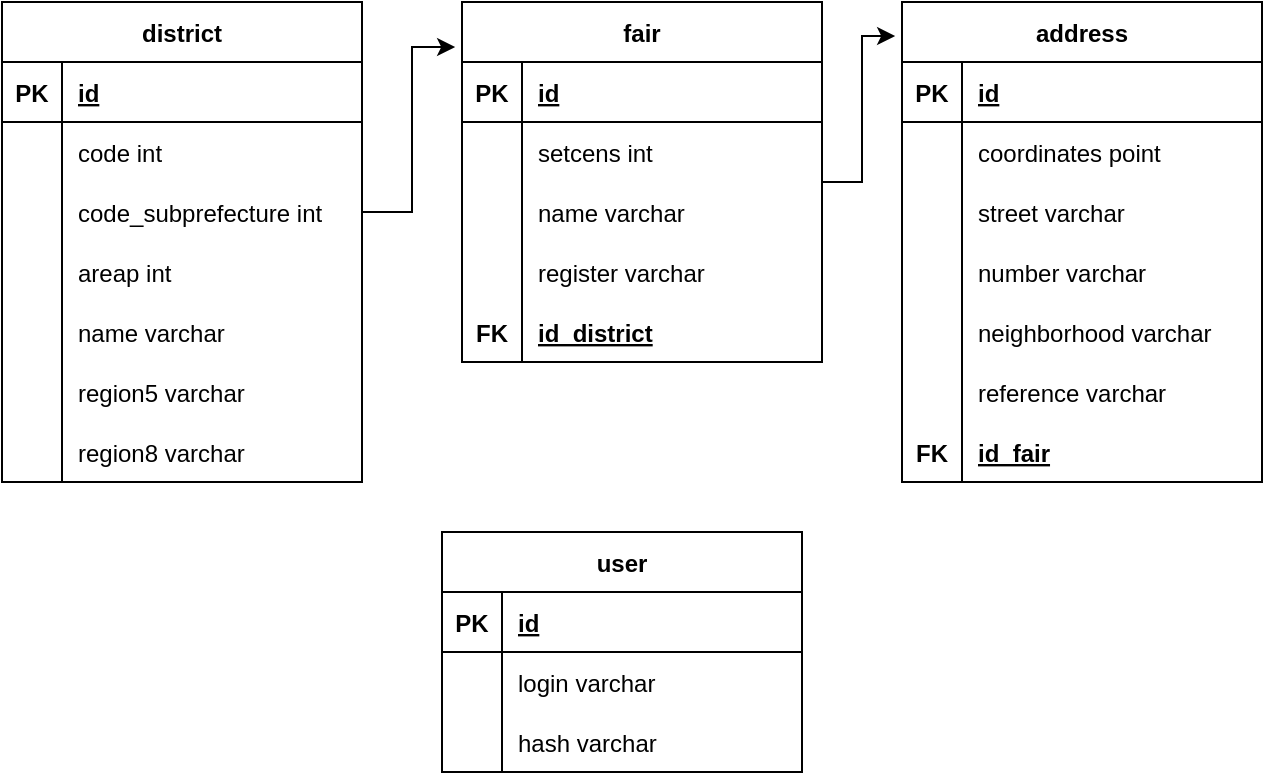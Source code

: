 <mxfile version="20.2.7" type="device"><diagram name="Page-1" id="9f46799a-70d6-7492-0946-bef42562c5a5"><mxGraphModel dx="1422" dy="832" grid="1" gridSize="10" guides="1" tooltips="1" connect="1" arrows="1" fold="1" page="1" pageScale="1" pageWidth="1100" pageHeight="850" background="none" math="0" shadow="0"><root><mxCell id="0"/><mxCell id="1" parent="0"/><mxCell id="7iAa8j6gHDUQEz_eOgnO-97" style="edgeStyle=orthogonalEdgeStyle;rounded=0;orthogonalLoop=1;jettySize=auto;html=1;entryX=-0.019;entryY=0.071;entryDx=0;entryDy=0;entryPerimeter=0;" parent="1" source="7iAa8j6gHDUQEz_eOgnO-1" target="7iAa8j6gHDUQEz_eOgnO-18" edge="1"><mxGeometry relative="1" as="geometry"/></mxCell><mxCell id="7iAa8j6gHDUQEz_eOgnO-1" value="fair" style="shape=table;startSize=30;container=1;collapsible=1;childLayout=tableLayout;fixedRows=1;rowLines=0;fontStyle=1;align=center;resizeLast=1;" parent="1" vertex="1"><mxGeometry x="490" y="160" width="180" height="180" as="geometry"/></mxCell><mxCell id="7iAa8j6gHDUQEz_eOgnO-2" value="" style="shape=tableRow;horizontal=0;startSize=0;swimlaneHead=0;swimlaneBody=0;fillColor=none;collapsible=0;dropTarget=0;points=[[0,0.5],[1,0.5]];portConstraint=eastwest;top=0;left=0;right=0;bottom=1;" parent="7iAa8j6gHDUQEz_eOgnO-1" vertex="1"><mxGeometry y="30" width="180" height="30" as="geometry"/></mxCell><mxCell id="7iAa8j6gHDUQEz_eOgnO-3" value="PK" style="shape=partialRectangle;connectable=0;fillColor=none;top=0;left=0;bottom=0;right=0;fontStyle=1;overflow=hidden;" parent="7iAa8j6gHDUQEz_eOgnO-2" vertex="1"><mxGeometry width="30" height="30" as="geometry"><mxRectangle width="30" height="30" as="alternateBounds"/></mxGeometry></mxCell><mxCell id="7iAa8j6gHDUQEz_eOgnO-4" value="id" style="shape=partialRectangle;connectable=0;fillColor=none;top=0;left=0;bottom=0;right=0;align=left;spacingLeft=6;fontStyle=5;overflow=hidden;" parent="7iAa8j6gHDUQEz_eOgnO-2" vertex="1"><mxGeometry x="30" width="150" height="30" as="geometry"><mxRectangle width="150" height="30" as="alternateBounds"/></mxGeometry></mxCell><mxCell id="7iAa8j6gHDUQEz_eOgnO-5" value="" style="shape=tableRow;horizontal=0;startSize=0;swimlaneHead=0;swimlaneBody=0;fillColor=none;collapsible=0;dropTarget=0;points=[[0,0.5],[1,0.5]];portConstraint=eastwest;top=0;left=0;right=0;bottom=0;" parent="7iAa8j6gHDUQEz_eOgnO-1" vertex="1"><mxGeometry y="60" width="180" height="30" as="geometry"/></mxCell><mxCell id="7iAa8j6gHDUQEz_eOgnO-6" value="" style="shape=partialRectangle;connectable=0;fillColor=none;top=0;left=0;bottom=0;right=0;editable=1;overflow=hidden;" parent="7iAa8j6gHDUQEz_eOgnO-5" vertex="1"><mxGeometry width="30" height="30" as="geometry"><mxRectangle width="30" height="30" as="alternateBounds"/></mxGeometry></mxCell><mxCell id="7iAa8j6gHDUQEz_eOgnO-7" value="setcens int" style="shape=partialRectangle;connectable=0;fillColor=none;top=0;left=0;bottom=0;right=0;align=left;spacingLeft=6;overflow=hidden;" parent="7iAa8j6gHDUQEz_eOgnO-5" vertex="1"><mxGeometry x="30" width="150" height="30" as="geometry"><mxRectangle width="150" height="30" as="alternateBounds"/></mxGeometry></mxCell><mxCell id="7iAa8j6gHDUQEz_eOgnO-8" value="" style="shape=tableRow;horizontal=0;startSize=0;swimlaneHead=0;swimlaneBody=0;fillColor=none;collapsible=0;dropTarget=0;points=[[0,0.5],[1,0.5]];portConstraint=eastwest;top=0;left=0;right=0;bottom=0;" parent="7iAa8j6gHDUQEz_eOgnO-1" vertex="1"><mxGeometry y="90" width="180" height="30" as="geometry"/></mxCell><mxCell id="7iAa8j6gHDUQEz_eOgnO-9" value="" style="shape=partialRectangle;connectable=0;fillColor=none;top=0;left=0;bottom=0;right=0;editable=1;overflow=hidden;" parent="7iAa8j6gHDUQEz_eOgnO-8" vertex="1"><mxGeometry width="30" height="30" as="geometry"><mxRectangle width="30" height="30" as="alternateBounds"/></mxGeometry></mxCell><mxCell id="7iAa8j6gHDUQEz_eOgnO-10" value="name varchar" style="shape=partialRectangle;connectable=0;fillColor=none;top=0;left=0;bottom=0;right=0;align=left;spacingLeft=6;overflow=hidden;" parent="7iAa8j6gHDUQEz_eOgnO-8" vertex="1"><mxGeometry x="30" width="150" height="30" as="geometry"><mxRectangle width="150" height="30" as="alternateBounds"/></mxGeometry></mxCell><mxCell id="7iAa8j6gHDUQEz_eOgnO-11" value="" style="shape=tableRow;horizontal=0;startSize=0;swimlaneHead=0;swimlaneBody=0;fillColor=none;collapsible=0;dropTarget=0;points=[[0,0.5],[1,0.5]];portConstraint=eastwest;top=0;left=0;right=0;bottom=0;" parent="7iAa8j6gHDUQEz_eOgnO-1" vertex="1"><mxGeometry y="120" width="180" height="30" as="geometry"/></mxCell><mxCell id="7iAa8j6gHDUQEz_eOgnO-12" value="" style="shape=partialRectangle;connectable=0;fillColor=none;top=0;left=0;bottom=0;right=0;editable=1;overflow=hidden;" parent="7iAa8j6gHDUQEz_eOgnO-11" vertex="1"><mxGeometry width="30" height="30" as="geometry"><mxRectangle width="30" height="30" as="alternateBounds"/></mxGeometry></mxCell><mxCell id="7iAa8j6gHDUQEz_eOgnO-13" value="register varchar" style="shape=partialRectangle;connectable=0;fillColor=none;top=0;left=0;bottom=0;right=0;align=left;spacingLeft=6;overflow=hidden;" parent="7iAa8j6gHDUQEz_eOgnO-11" vertex="1"><mxGeometry x="30" width="150" height="30" as="geometry"><mxRectangle width="150" height="30" as="alternateBounds"/></mxGeometry></mxCell><mxCell id="7iAa8j6gHDUQEz_eOgnO-14" value="" style="shape=tableRow;horizontal=0;startSize=0;swimlaneHead=0;swimlaneBody=0;fillColor=none;collapsible=0;dropTarget=0;points=[[0,0.5],[1,0.5]];portConstraint=eastwest;top=0;left=0;right=0;bottom=1;" parent="7iAa8j6gHDUQEz_eOgnO-1" vertex="1"><mxGeometry y="150" width="180" height="30" as="geometry"/></mxCell><mxCell id="7iAa8j6gHDUQEz_eOgnO-15" value="FK" style="shape=partialRectangle;connectable=0;fillColor=none;top=0;left=0;bottom=0;right=0;fontStyle=1;overflow=hidden;" parent="7iAa8j6gHDUQEz_eOgnO-14" vertex="1"><mxGeometry width="30" height="30" as="geometry"><mxRectangle width="30" height="30" as="alternateBounds"/></mxGeometry></mxCell><mxCell id="7iAa8j6gHDUQEz_eOgnO-16" value="id_district" style="shape=partialRectangle;connectable=0;fillColor=none;top=0;left=0;bottom=0;right=0;align=left;spacingLeft=6;fontStyle=5;overflow=hidden;" parent="7iAa8j6gHDUQEz_eOgnO-14" vertex="1"><mxGeometry x="30" width="150" height="30" as="geometry"><mxRectangle width="150" height="30" as="alternateBounds"/></mxGeometry></mxCell><mxCell id="7iAa8j6gHDUQEz_eOgnO-18" value="address" style="shape=table;startSize=30;container=1;collapsible=1;childLayout=tableLayout;fixedRows=1;rowLines=0;fontStyle=1;align=center;resizeLast=1;" parent="1" vertex="1"><mxGeometry x="710" y="160" width="180" height="240" as="geometry"/></mxCell><mxCell id="7iAa8j6gHDUQEz_eOgnO-19" value="" style="shape=tableRow;horizontal=0;startSize=0;swimlaneHead=0;swimlaneBody=0;fillColor=none;collapsible=0;dropTarget=0;points=[[0,0.5],[1,0.5]];portConstraint=eastwest;top=0;left=0;right=0;bottom=1;" parent="7iAa8j6gHDUQEz_eOgnO-18" vertex="1"><mxGeometry y="30" width="180" height="30" as="geometry"/></mxCell><mxCell id="7iAa8j6gHDUQEz_eOgnO-20" value="PK" style="shape=partialRectangle;connectable=0;fillColor=none;top=0;left=0;bottom=0;right=0;fontStyle=1;overflow=hidden;" parent="7iAa8j6gHDUQEz_eOgnO-19" vertex="1"><mxGeometry width="30" height="30" as="geometry"><mxRectangle width="30" height="30" as="alternateBounds"/></mxGeometry></mxCell><mxCell id="7iAa8j6gHDUQEz_eOgnO-21" value="id" style="shape=partialRectangle;connectable=0;fillColor=none;top=0;left=0;bottom=0;right=0;align=left;spacingLeft=6;fontStyle=5;overflow=hidden;" parent="7iAa8j6gHDUQEz_eOgnO-19" vertex="1"><mxGeometry x="30" width="150" height="30" as="geometry"><mxRectangle width="150" height="30" as="alternateBounds"/></mxGeometry></mxCell><mxCell id="7iAa8j6gHDUQEz_eOgnO-25" value="" style="shape=tableRow;horizontal=0;startSize=0;swimlaneHead=0;swimlaneBody=0;fillColor=none;collapsible=0;dropTarget=0;points=[[0,0.5],[1,0.5]];portConstraint=eastwest;top=0;left=0;right=0;bottom=0;" parent="7iAa8j6gHDUQEz_eOgnO-18" vertex="1"><mxGeometry y="60" width="180" height="30" as="geometry"/></mxCell><mxCell id="7iAa8j6gHDUQEz_eOgnO-26" value="" style="shape=partialRectangle;connectable=0;fillColor=none;top=0;left=0;bottom=0;right=0;editable=1;overflow=hidden;" parent="7iAa8j6gHDUQEz_eOgnO-25" vertex="1"><mxGeometry width="30" height="30" as="geometry"><mxRectangle width="30" height="30" as="alternateBounds"/></mxGeometry></mxCell><mxCell id="7iAa8j6gHDUQEz_eOgnO-27" value="coordinates point" style="shape=partialRectangle;connectable=0;fillColor=none;top=0;left=0;bottom=0;right=0;align=left;spacingLeft=6;overflow=hidden;" parent="7iAa8j6gHDUQEz_eOgnO-25" vertex="1"><mxGeometry x="30" width="150" height="30" as="geometry"><mxRectangle width="150" height="30" as="alternateBounds"/></mxGeometry></mxCell><mxCell id="7iAa8j6gHDUQEz_eOgnO-28" value="" style="shape=tableRow;horizontal=0;startSize=0;swimlaneHead=0;swimlaneBody=0;fillColor=none;collapsible=0;dropTarget=0;points=[[0,0.5],[1,0.5]];portConstraint=eastwest;top=0;left=0;right=0;bottom=0;" parent="7iAa8j6gHDUQEz_eOgnO-18" vertex="1"><mxGeometry y="90" width="180" height="30" as="geometry"/></mxCell><mxCell id="7iAa8j6gHDUQEz_eOgnO-29" value="" style="shape=partialRectangle;connectable=0;fillColor=none;top=0;left=0;bottom=0;right=0;editable=1;overflow=hidden;" parent="7iAa8j6gHDUQEz_eOgnO-28" vertex="1"><mxGeometry width="30" height="30" as="geometry"><mxRectangle width="30" height="30" as="alternateBounds"/></mxGeometry></mxCell><mxCell id="7iAa8j6gHDUQEz_eOgnO-30" value="street varchar" style="shape=partialRectangle;connectable=0;fillColor=none;top=0;left=0;bottom=0;right=0;align=left;spacingLeft=6;overflow=hidden;" parent="7iAa8j6gHDUQEz_eOgnO-28" vertex="1"><mxGeometry x="30" width="150" height="30" as="geometry"><mxRectangle width="150" height="30" as="alternateBounds"/></mxGeometry></mxCell><mxCell id="7iAa8j6gHDUQEz_eOgnO-40" value="" style="shape=tableRow;horizontal=0;startSize=0;swimlaneHead=0;swimlaneBody=0;fillColor=none;collapsible=0;dropTarget=0;points=[[0,0.5],[1,0.5]];portConstraint=eastwest;top=0;left=0;right=0;bottom=0;" parent="7iAa8j6gHDUQEz_eOgnO-18" vertex="1"><mxGeometry y="120" width="180" height="30" as="geometry"/></mxCell><mxCell id="7iAa8j6gHDUQEz_eOgnO-41" value="" style="shape=partialRectangle;connectable=0;fillColor=none;top=0;left=0;bottom=0;right=0;editable=1;overflow=hidden;" parent="7iAa8j6gHDUQEz_eOgnO-40" vertex="1"><mxGeometry width="30" height="30" as="geometry"><mxRectangle width="30" height="30" as="alternateBounds"/></mxGeometry></mxCell><mxCell id="7iAa8j6gHDUQEz_eOgnO-42" value="number varchar" style="shape=partialRectangle;connectable=0;fillColor=none;top=0;left=0;bottom=0;right=0;align=left;spacingLeft=6;overflow=hidden;" parent="7iAa8j6gHDUQEz_eOgnO-40" vertex="1"><mxGeometry x="30" width="150" height="30" as="geometry"><mxRectangle width="150" height="30" as="alternateBounds"/></mxGeometry></mxCell><mxCell id="7iAa8j6gHDUQEz_eOgnO-43" value="" style="shape=tableRow;horizontal=0;startSize=0;swimlaneHead=0;swimlaneBody=0;fillColor=none;collapsible=0;dropTarget=0;points=[[0,0.5],[1,0.5]];portConstraint=eastwest;top=0;left=0;right=0;bottom=0;" parent="7iAa8j6gHDUQEz_eOgnO-18" vertex="1"><mxGeometry y="150" width="180" height="30" as="geometry"/></mxCell><mxCell id="7iAa8j6gHDUQEz_eOgnO-44" value="" style="shape=partialRectangle;connectable=0;fillColor=none;top=0;left=0;bottom=0;right=0;editable=1;overflow=hidden;" parent="7iAa8j6gHDUQEz_eOgnO-43" vertex="1"><mxGeometry width="30" height="30" as="geometry"><mxRectangle width="30" height="30" as="alternateBounds"/></mxGeometry></mxCell><mxCell id="7iAa8j6gHDUQEz_eOgnO-45" value="neighborhood varchar" style="shape=partialRectangle;connectable=0;fillColor=none;top=0;left=0;bottom=0;right=0;align=left;spacingLeft=6;overflow=hidden;" parent="7iAa8j6gHDUQEz_eOgnO-43" vertex="1"><mxGeometry x="30" width="150" height="30" as="geometry"><mxRectangle width="150" height="30" as="alternateBounds"/></mxGeometry></mxCell><mxCell id="7iAa8j6gHDUQEz_eOgnO-46" value="" style="shape=tableRow;horizontal=0;startSize=0;swimlaneHead=0;swimlaneBody=0;fillColor=none;collapsible=0;dropTarget=0;points=[[0,0.5],[1,0.5]];portConstraint=eastwest;top=0;left=0;right=0;bottom=0;" parent="7iAa8j6gHDUQEz_eOgnO-18" vertex="1"><mxGeometry y="180" width="180" height="30" as="geometry"/></mxCell><mxCell id="7iAa8j6gHDUQEz_eOgnO-47" value="" style="shape=partialRectangle;connectable=0;fillColor=none;top=0;left=0;bottom=0;right=0;editable=1;overflow=hidden;" parent="7iAa8j6gHDUQEz_eOgnO-46" vertex="1"><mxGeometry width="30" height="30" as="geometry"><mxRectangle width="30" height="30" as="alternateBounds"/></mxGeometry></mxCell><mxCell id="7iAa8j6gHDUQEz_eOgnO-48" value="reference varchar" style="shape=partialRectangle;connectable=0;fillColor=none;top=0;left=0;bottom=0;right=0;align=left;spacingLeft=6;overflow=hidden;" parent="7iAa8j6gHDUQEz_eOgnO-46" vertex="1"><mxGeometry x="30" width="150" height="30" as="geometry"><mxRectangle width="150" height="30" as="alternateBounds"/></mxGeometry></mxCell><mxCell id="7iAa8j6gHDUQEz_eOgnO-31" value="" style="shape=tableRow;horizontal=0;startSize=0;swimlaneHead=0;swimlaneBody=0;fillColor=none;collapsible=0;dropTarget=0;points=[[0,0.5],[1,0.5]];portConstraint=eastwest;top=0;left=0;right=0;bottom=1;" parent="7iAa8j6gHDUQEz_eOgnO-18" vertex="1"><mxGeometry y="210" width="180" height="30" as="geometry"/></mxCell><mxCell id="7iAa8j6gHDUQEz_eOgnO-32" value="FK" style="shape=partialRectangle;connectable=0;fillColor=none;top=0;left=0;bottom=0;right=0;fontStyle=1;overflow=hidden;" parent="7iAa8j6gHDUQEz_eOgnO-31" vertex="1"><mxGeometry width="30" height="30" as="geometry"><mxRectangle width="30" height="30" as="alternateBounds"/></mxGeometry></mxCell><mxCell id="7iAa8j6gHDUQEz_eOgnO-33" value="id_fair" style="shape=partialRectangle;connectable=0;fillColor=none;top=0;left=0;bottom=0;right=0;align=left;spacingLeft=6;fontStyle=5;overflow=hidden;" parent="7iAa8j6gHDUQEz_eOgnO-31" vertex="1"><mxGeometry x="30" width="150" height="30" as="geometry"><mxRectangle width="150" height="30" as="alternateBounds"/></mxGeometry></mxCell><mxCell id="7iAa8j6gHDUQEz_eOgnO-52" value="district" style="shape=table;startSize=30;container=1;collapsible=1;childLayout=tableLayout;fixedRows=1;rowLines=0;fontStyle=1;align=center;resizeLast=1;" parent="1" vertex="1"><mxGeometry x="260" y="160" width="180" height="240" as="geometry"/></mxCell><mxCell id="7iAa8j6gHDUQEz_eOgnO-53" value="" style="shape=tableRow;horizontal=0;startSize=0;swimlaneHead=0;swimlaneBody=0;fillColor=none;collapsible=0;dropTarget=0;points=[[0,0.5],[1,0.5]];portConstraint=eastwest;top=0;left=0;right=0;bottom=1;" parent="7iAa8j6gHDUQEz_eOgnO-52" vertex="1"><mxGeometry y="30" width="180" height="30" as="geometry"/></mxCell><mxCell id="7iAa8j6gHDUQEz_eOgnO-54" value="PK" style="shape=partialRectangle;connectable=0;fillColor=none;top=0;left=0;bottom=0;right=0;fontStyle=1;overflow=hidden;" parent="7iAa8j6gHDUQEz_eOgnO-53" vertex="1"><mxGeometry width="30" height="30" as="geometry"><mxRectangle width="30" height="30" as="alternateBounds"/></mxGeometry></mxCell><mxCell id="7iAa8j6gHDUQEz_eOgnO-55" value="id" style="shape=partialRectangle;connectable=0;fillColor=none;top=0;left=0;bottom=0;right=0;align=left;spacingLeft=6;fontStyle=5;overflow=hidden;" parent="7iAa8j6gHDUQEz_eOgnO-53" vertex="1"><mxGeometry x="30" width="150" height="30" as="geometry"><mxRectangle width="150" height="30" as="alternateBounds"/></mxGeometry></mxCell><mxCell id="7iAa8j6gHDUQEz_eOgnO-56" value="" style="shape=tableRow;horizontal=0;startSize=0;swimlaneHead=0;swimlaneBody=0;fillColor=none;collapsible=0;dropTarget=0;points=[[0,0.5],[1,0.5]];portConstraint=eastwest;top=0;left=0;right=0;bottom=0;" parent="7iAa8j6gHDUQEz_eOgnO-52" vertex="1"><mxGeometry y="60" width="180" height="30" as="geometry"/></mxCell><mxCell id="7iAa8j6gHDUQEz_eOgnO-57" value="" style="shape=partialRectangle;connectable=0;fillColor=none;top=0;left=0;bottom=0;right=0;editable=1;overflow=hidden;" parent="7iAa8j6gHDUQEz_eOgnO-56" vertex="1"><mxGeometry width="30" height="30" as="geometry"><mxRectangle width="30" height="30" as="alternateBounds"/></mxGeometry></mxCell><mxCell id="7iAa8j6gHDUQEz_eOgnO-58" value="code int" style="shape=partialRectangle;connectable=0;fillColor=none;top=0;left=0;bottom=0;right=0;align=left;spacingLeft=6;overflow=hidden;" parent="7iAa8j6gHDUQEz_eOgnO-56" vertex="1"><mxGeometry x="30" width="150" height="30" as="geometry"><mxRectangle width="150" height="30" as="alternateBounds"/></mxGeometry></mxCell><mxCell id="7iAa8j6gHDUQEz_eOgnO-59" value="" style="shape=tableRow;horizontal=0;startSize=0;swimlaneHead=0;swimlaneBody=0;fillColor=none;collapsible=0;dropTarget=0;points=[[0,0.5],[1,0.5]];portConstraint=eastwest;top=0;left=0;right=0;bottom=0;" parent="7iAa8j6gHDUQEz_eOgnO-52" vertex="1"><mxGeometry y="90" width="180" height="30" as="geometry"/></mxCell><mxCell id="7iAa8j6gHDUQEz_eOgnO-60" value="" style="shape=partialRectangle;connectable=0;fillColor=none;top=0;left=0;bottom=0;right=0;editable=1;overflow=hidden;" parent="7iAa8j6gHDUQEz_eOgnO-59" vertex="1"><mxGeometry width="30" height="30" as="geometry"><mxRectangle width="30" height="30" as="alternateBounds"/></mxGeometry></mxCell><mxCell id="7iAa8j6gHDUQEz_eOgnO-61" value="code_subprefecture int" style="shape=partialRectangle;connectable=0;fillColor=none;top=0;left=0;bottom=0;right=0;align=left;spacingLeft=6;overflow=hidden;" parent="7iAa8j6gHDUQEz_eOgnO-59" vertex="1"><mxGeometry x="30" width="150" height="30" as="geometry"><mxRectangle width="150" height="30" as="alternateBounds"/></mxGeometry></mxCell><mxCell id="7iAa8j6gHDUQEz_eOgnO-62" value="" style="shape=tableRow;horizontal=0;startSize=0;swimlaneHead=0;swimlaneBody=0;fillColor=none;collapsible=0;dropTarget=0;points=[[0,0.5],[1,0.5]];portConstraint=eastwest;top=0;left=0;right=0;bottom=0;" parent="7iAa8j6gHDUQEz_eOgnO-52" vertex="1"><mxGeometry y="120" width="180" height="30" as="geometry"/></mxCell><mxCell id="7iAa8j6gHDUQEz_eOgnO-63" value="" style="shape=partialRectangle;connectable=0;fillColor=none;top=0;left=0;bottom=0;right=0;editable=1;overflow=hidden;" parent="7iAa8j6gHDUQEz_eOgnO-62" vertex="1"><mxGeometry width="30" height="30" as="geometry"><mxRectangle width="30" height="30" as="alternateBounds"/></mxGeometry></mxCell><mxCell id="7iAa8j6gHDUQEz_eOgnO-64" value="areap int" style="shape=partialRectangle;connectable=0;fillColor=none;top=0;left=0;bottom=0;right=0;align=left;spacingLeft=6;overflow=hidden;" parent="7iAa8j6gHDUQEz_eOgnO-62" vertex="1"><mxGeometry x="30" width="150" height="30" as="geometry"><mxRectangle width="150" height="30" as="alternateBounds"/></mxGeometry></mxCell><mxCell id="7iAa8j6gHDUQEz_eOgnO-65" value="" style="shape=tableRow;horizontal=0;startSize=0;swimlaneHead=0;swimlaneBody=0;fillColor=none;collapsible=0;dropTarget=0;points=[[0,0.5],[1,0.5]];portConstraint=eastwest;top=0;left=0;right=0;bottom=0;" parent="7iAa8j6gHDUQEz_eOgnO-52" vertex="1"><mxGeometry y="150" width="180" height="30" as="geometry"/></mxCell><mxCell id="7iAa8j6gHDUQEz_eOgnO-66" value="" style="shape=partialRectangle;connectable=0;fillColor=none;top=0;left=0;bottom=0;right=0;editable=1;overflow=hidden;" parent="7iAa8j6gHDUQEz_eOgnO-65" vertex="1"><mxGeometry width="30" height="30" as="geometry"><mxRectangle width="30" height="30" as="alternateBounds"/></mxGeometry></mxCell><mxCell id="7iAa8j6gHDUQEz_eOgnO-67" value="name varchar" style="shape=partialRectangle;connectable=0;fillColor=none;top=0;left=0;bottom=0;right=0;align=left;spacingLeft=6;overflow=hidden;" parent="7iAa8j6gHDUQEz_eOgnO-65" vertex="1"><mxGeometry x="30" width="150" height="30" as="geometry"><mxRectangle width="150" height="30" as="alternateBounds"/></mxGeometry></mxCell><mxCell id="7iAa8j6gHDUQEz_eOgnO-68" value="" style="shape=tableRow;horizontal=0;startSize=0;swimlaneHead=0;swimlaneBody=0;fillColor=none;collapsible=0;dropTarget=0;points=[[0,0.5],[1,0.5]];portConstraint=eastwest;top=0;left=0;right=0;bottom=0;" parent="7iAa8j6gHDUQEz_eOgnO-52" vertex="1"><mxGeometry y="180" width="180" height="30" as="geometry"/></mxCell><mxCell id="7iAa8j6gHDUQEz_eOgnO-69" value="" style="shape=partialRectangle;connectable=0;fillColor=none;top=0;left=0;bottom=0;right=0;editable=1;overflow=hidden;" parent="7iAa8j6gHDUQEz_eOgnO-68" vertex="1"><mxGeometry width="30" height="30" as="geometry"><mxRectangle width="30" height="30" as="alternateBounds"/></mxGeometry></mxCell><mxCell id="7iAa8j6gHDUQEz_eOgnO-70" value="region5 varchar" style="shape=partialRectangle;connectable=0;fillColor=none;top=0;left=0;bottom=0;right=0;align=left;spacingLeft=6;overflow=hidden;" parent="7iAa8j6gHDUQEz_eOgnO-68" vertex="1"><mxGeometry x="30" width="150" height="30" as="geometry"><mxRectangle width="150" height="30" as="alternateBounds"/></mxGeometry></mxCell><mxCell id="7iAa8j6gHDUQEz_eOgnO-71" value="" style="shape=tableRow;horizontal=0;startSize=0;swimlaneHead=0;swimlaneBody=0;fillColor=none;collapsible=0;dropTarget=0;points=[[0,0.5],[1,0.5]];portConstraint=eastwest;top=0;left=0;right=0;bottom=0;" parent="7iAa8j6gHDUQEz_eOgnO-52" vertex="1"><mxGeometry y="210" width="180" height="30" as="geometry"/></mxCell><mxCell id="7iAa8j6gHDUQEz_eOgnO-72" value="" style="shape=partialRectangle;connectable=0;fillColor=none;top=0;left=0;bottom=0;right=0;editable=1;overflow=hidden;" parent="7iAa8j6gHDUQEz_eOgnO-71" vertex="1"><mxGeometry width="30" height="30" as="geometry"><mxRectangle width="30" height="30" as="alternateBounds"/></mxGeometry></mxCell><mxCell id="7iAa8j6gHDUQEz_eOgnO-73" value="region8 varchar" style="shape=partialRectangle;connectable=0;fillColor=none;top=0;left=0;bottom=0;right=0;align=left;spacingLeft=6;overflow=hidden;" parent="7iAa8j6gHDUQEz_eOgnO-71" vertex="1"><mxGeometry x="30" width="150" height="30" as="geometry"><mxRectangle width="150" height="30" as="alternateBounds"/></mxGeometry></mxCell><mxCell id="7iAa8j6gHDUQEz_eOgnO-77" value="user" style="shape=table;startSize=30;container=1;collapsible=1;childLayout=tableLayout;fixedRows=1;rowLines=0;fontStyle=1;align=center;resizeLast=1;" parent="1" vertex="1"><mxGeometry x="480" y="425" width="180" height="120" as="geometry"/></mxCell><mxCell id="7iAa8j6gHDUQEz_eOgnO-78" value="" style="shape=tableRow;horizontal=0;startSize=0;swimlaneHead=0;swimlaneBody=0;fillColor=none;collapsible=0;dropTarget=0;points=[[0,0.5],[1,0.5]];portConstraint=eastwest;top=0;left=0;right=0;bottom=1;" parent="7iAa8j6gHDUQEz_eOgnO-77" vertex="1"><mxGeometry y="30" width="180" height="30" as="geometry"/></mxCell><mxCell id="7iAa8j6gHDUQEz_eOgnO-79" value="PK" style="shape=partialRectangle;connectable=0;fillColor=none;top=0;left=0;bottom=0;right=0;fontStyle=1;overflow=hidden;" parent="7iAa8j6gHDUQEz_eOgnO-78" vertex="1"><mxGeometry width="30" height="30" as="geometry"><mxRectangle width="30" height="30" as="alternateBounds"/></mxGeometry></mxCell><mxCell id="7iAa8j6gHDUQEz_eOgnO-80" value="id" style="shape=partialRectangle;connectable=0;fillColor=none;top=0;left=0;bottom=0;right=0;align=left;spacingLeft=6;fontStyle=5;overflow=hidden;" parent="7iAa8j6gHDUQEz_eOgnO-78" vertex="1"><mxGeometry x="30" width="150" height="30" as="geometry"><mxRectangle width="150" height="30" as="alternateBounds"/></mxGeometry></mxCell><mxCell id="7iAa8j6gHDUQEz_eOgnO-81" value="" style="shape=tableRow;horizontal=0;startSize=0;swimlaneHead=0;swimlaneBody=0;fillColor=none;collapsible=0;dropTarget=0;points=[[0,0.5],[1,0.5]];portConstraint=eastwest;top=0;left=0;right=0;bottom=0;" parent="7iAa8j6gHDUQEz_eOgnO-77" vertex="1"><mxGeometry y="60" width="180" height="30" as="geometry"/></mxCell><mxCell id="7iAa8j6gHDUQEz_eOgnO-82" value="" style="shape=partialRectangle;connectable=0;fillColor=none;top=0;left=0;bottom=0;right=0;editable=1;overflow=hidden;" parent="7iAa8j6gHDUQEz_eOgnO-81" vertex="1"><mxGeometry width="30" height="30" as="geometry"><mxRectangle width="30" height="30" as="alternateBounds"/></mxGeometry></mxCell><mxCell id="7iAa8j6gHDUQEz_eOgnO-83" value="login varchar" style="shape=partialRectangle;connectable=0;fillColor=none;top=0;left=0;bottom=0;right=0;align=left;spacingLeft=6;overflow=hidden;" parent="7iAa8j6gHDUQEz_eOgnO-81" vertex="1"><mxGeometry x="30" width="150" height="30" as="geometry"><mxRectangle width="150" height="30" as="alternateBounds"/></mxGeometry></mxCell><mxCell id="7iAa8j6gHDUQEz_eOgnO-84" value="" style="shape=tableRow;horizontal=0;startSize=0;swimlaneHead=0;swimlaneBody=0;fillColor=none;collapsible=0;dropTarget=0;points=[[0,0.5],[1,0.5]];portConstraint=eastwest;top=0;left=0;right=0;bottom=0;" parent="7iAa8j6gHDUQEz_eOgnO-77" vertex="1"><mxGeometry y="90" width="180" height="30" as="geometry"/></mxCell><mxCell id="7iAa8j6gHDUQEz_eOgnO-85" value="" style="shape=partialRectangle;connectable=0;fillColor=none;top=0;left=0;bottom=0;right=0;editable=1;overflow=hidden;" parent="7iAa8j6gHDUQEz_eOgnO-84" vertex="1"><mxGeometry width="30" height="30" as="geometry"><mxRectangle width="30" height="30" as="alternateBounds"/></mxGeometry></mxCell><mxCell id="7iAa8j6gHDUQEz_eOgnO-86" value="hash varchar" style="shape=partialRectangle;connectable=0;fillColor=none;top=0;left=0;bottom=0;right=0;align=left;spacingLeft=6;overflow=hidden;" parent="7iAa8j6gHDUQEz_eOgnO-84" vertex="1"><mxGeometry x="30" width="150" height="30" as="geometry"><mxRectangle width="150" height="30" as="alternateBounds"/></mxGeometry></mxCell><mxCell id="7iAa8j6gHDUQEz_eOgnO-96" style="edgeStyle=orthogonalEdgeStyle;rounded=0;orthogonalLoop=1;jettySize=auto;html=1;entryX=-0.019;entryY=0.125;entryDx=0;entryDy=0;entryPerimeter=0;" parent="1" source="7iAa8j6gHDUQEz_eOgnO-59" target="7iAa8j6gHDUQEz_eOgnO-1" edge="1"><mxGeometry relative="1" as="geometry"/></mxCell></root></mxGraphModel></diagram></mxfile>